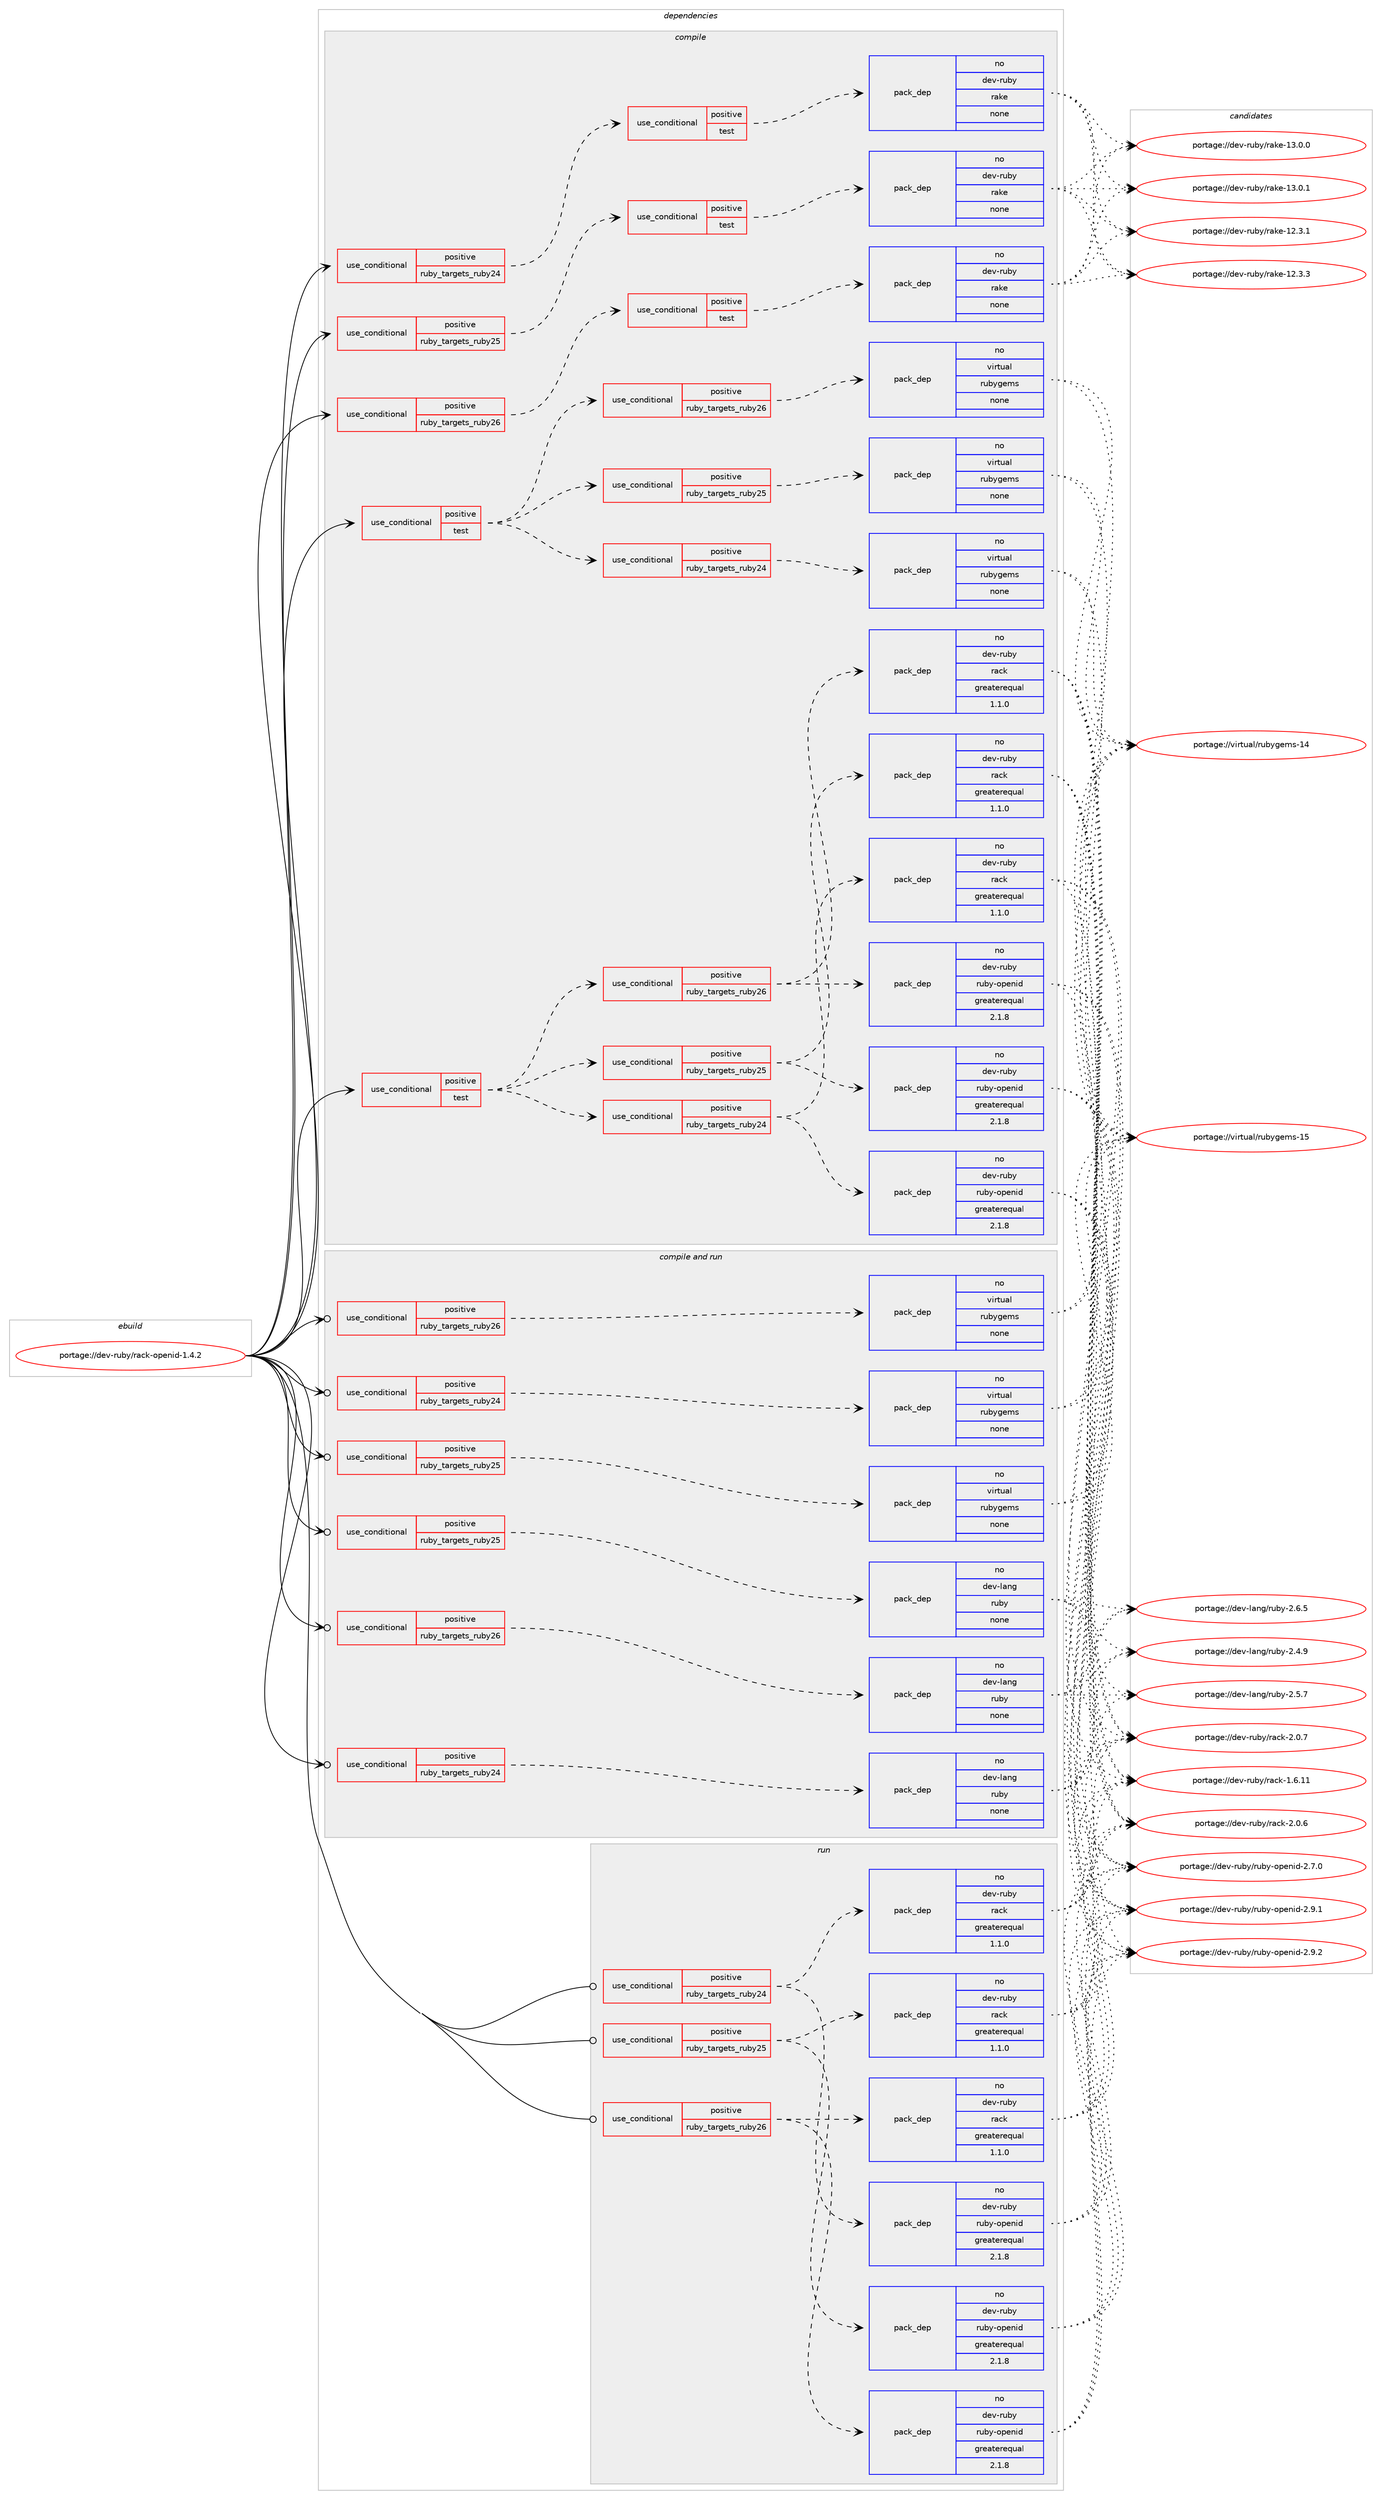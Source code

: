 digraph prolog {

# *************
# Graph options
# *************

newrank=true;
concentrate=true;
compound=true;
graph [rankdir=LR,fontname=Helvetica,fontsize=10,ranksep=1.5];#, ranksep=2.5, nodesep=0.2];
edge  [arrowhead=vee];
node  [fontname=Helvetica,fontsize=10];

# **********
# The ebuild
# **********

subgraph cluster_leftcol {
color=gray;
rank=same;
label=<<i>ebuild</i>>;
id [label="portage://dev-ruby/rack-openid-1.4.2", color=red, width=4, href="../dev-ruby/rack-openid-1.4.2.svg"];
}

# ****************
# The dependencies
# ****************

subgraph cluster_midcol {
color=gray;
label=<<i>dependencies</i>>;
subgraph cluster_compile {
fillcolor="#eeeeee";
style=filled;
label=<<i>compile</i>>;
subgraph cond59877 {
dependency235803 [label=<<TABLE BORDER="0" CELLBORDER="1" CELLSPACING="0" CELLPADDING="4"><TR><TD ROWSPAN="3" CELLPADDING="10">use_conditional</TD></TR><TR><TD>positive</TD></TR><TR><TD>ruby_targets_ruby24</TD></TR></TABLE>>, shape=none, color=red];
subgraph cond59878 {
dependency235804 [label=<<TABLE BORDER="0" CELLBORDER="1" CELLSPACING="0" CELLPADDING="4"><TR><TD ROWSPAN="3" CELLPADDING="10">use_conditional</TD></TR><TR><TD>positive</TD></TR><TR><TD>test</TD></TR></TABLE>>, shape=none, color=red];
subgraph pack172381 {
dependency235805 [label=<<TABLE BORDER="0" CELLBORDER="1" CELLSPACING="0" CELLPADDING="4" WIDTH="220"><TR><TD ROWSPAN="6" CELLPADDING="30">pack_dep</TD></TR><TR><TD WIDTH="110">no</TD></TR><TR><TD>dev-ruby</TD></TR><TR><TD>rake</TD></TR><TR><TD>none</TD></TR><TR><TD></TD></TR></TABLE>>, shape=none, color=blue];
}
dependency235804:e -> dependency235805:w [weight=20,style="dashed",arrowhead="vee"];
}
dependency235803:e -> dependency235804:w [weight=20,style="dashed",arrowhead="vee"];
}
id:e -> dependency235803:w [weight=20,style="solid",arrowhead="vee"];
subgraph cond59879 {
dependency235806 [label=<<TABLE BORDER="0" CELLBORDER="1" CELLSPACING="0" CELLPADDING="4"><TR><TD ROWSPAN="3" CELLPADDING="10">use_conditional</TD></TR><TR><TD>positive</TD></TR><TR><TD>ruby_targets_ruby25</TD></TR></TABLE>>, shape=none, color=red];
subgraph cond59880 {
dependency235807 [label=<<TABLE BORDER="0" CELLBORDER="1" CELLSPACING="0" CELLPADDING="4"><TR><TD ROWSPAN="3" CELLPADDING="10">use_conditional</TD></TR><TR><TD>positive</TD></TR><TR><TD>test</TD></TR></TABLE>>, shape=none, color=red];
subgraph pack172382 {
dependency235808 [label=<<TABLE BORDER="0" CELLBORDER="1" CELLSPACING="0" CELLPADDING="4" WIDTH="220"><TR><TD ROWSPAN="6" CELLPADDING="30">pack_dep</TD></TR><TR><TD WIDTH="110">no</TD></TR><TR><TD>dev-ruby</TD></TR><TR><TD>rake</TD></TR><TR><TD>none</TD></TR><TR><TD></TD></TR></TABLE>>, shape=none, color=blue];
}
dependency235807:e -> dependency235808:w [weight=20,style="dashed",arrowhead="vee"];
}
dependency235806:e -> dependency235807:w [weight=20,style="dashed",arrowhead="vee"];
}
id:e -> dependency235806:w [weight=20,style="solid",arrowhead="vee"];
subgraph cond59881 {
dependency235809 [label=<<TABLE BORDER="0" CELLBORDER="1" CELLSPACING="0" CELLPADDING="4"><TR><TD ROWSPAN="3" CELLPADDING="10">use_conditional</TD></TR><TR><TD>positive</TD></TR><TR><TD>ruby_targets_ruby26</TD></TR></TABLE>>, shape=none, color=red];
subgraph cond59882 {
dependency235810 [label=<<TABLE BORDER="0" CELLBORDER="1" CELLSPACING="0" CELLPADDING="4"><TR><TD ROWSPAN="3" CELLPADDING="10">use_conditional</TD></TR><TR><TD>positive</TD></TR><TR><TD>test</TD></TR></TABLE>>, shape=none, color=red];
subgraph pack172383 {
dependency235811 [label=<<TABLE BORDER="0" CELLBORDER="1" CELLSPACING="0" CELLPADDING="4" WIDTH="220"><TR><TD ROWSPAN="6" CELLPADDING="30">pack_dep</TD></TR><TR><TD WIDTH="110">no</TD></TR><TR><TD>dev-ruby</TD></TR><TR><TD>rake</TD></TR><TR><TD>none</TD></TR><TR><TD></TD></TR></TABLE>>, shape=none, color=blue];
}
dependency235810:e -> dependency235811:w [weight=20,style="dashed",arrowhead="vee"];
}
dependency235809:e -> dependency235810:w [weight=20,style="dashed",arrowhead="vee"];
}
id:e -> dependency235809:w [weight=20,style="solid",arrowhead="vee"];
subgraph cond59883 {
dependency235812 [label=<<TABLE BORDER="0" CELLBORDER="1" CELLSPACING="0" CELLPADDING="4"><TR><TD ROWSPAN="3" CELLPADDING="10">use_conditional</TD></TR><TR><TD>positive</TD></TR><TR><TD>test</TD></TR></TABLE>>, shape=none, color=red];
subgraph cond59884 {
dependency235813 [label=<<TABLE BORDER="0" CELLBORDER="1" CELLSPACING="0" CELLPADDING="4"><TR><TD ROWSPAN="3" CELLPADDING="10">use_conditional</TD></TR><TR><TD>positive</TD></TR><TR><TD>ruby_targets_ruby24</TD></TR></TABLE>>, shape=none, color=red];
subgraph pack172384 {
dependency235814 [label=<<TABLE BORDER="0" CELLBORDER="1" CELLSPACING="0" CELLPADDING="4" WIDTH="220"><TR><TD ROWSPAN="6" CELLPADDING="30">pack_dep</TD></TR><TR><TD WIDTH="110">no</TD></TR><TR><TD>dev-ruby</TD></TR><TR><TD>ruby-openid</TD></TR><TR><TD>greaterequal</TD></TR><TR><TD>2.1.8</TD></TR></TABLE>>, shape=none, color=blue];
}
dependency235813:e -> dependency235814:w [weight=20,style="dashed",arrowhead="vee"];
subgraph pack172385 {
dependency235815 [label=<<TABLE BORDER="0" CELLBORDER="1" CELLSPACING="0" CELLPADDING="4" WIDTH="220"><TR><TD ROWSPAN="6" CELLPADDING="30">pack_dep</TD></TR><TR><TD WIDTH="110">no</TD></TR><TR><TD>dev-ruby</TD></TR><TR><TD>rack</TD></TR><TR><TD>greaterequal</TD></TR><TR><TD>1.1.0</TD></TR></TABLE>>, shape=none, color=blue];
}
dependency235813:e -> dependency235815:w [weight=20,style="dashed",arrowhead="vee"];
}
dependency235812:e -> dependency235813:w [weight=20,style="dashed",arrowhead="vee"];
subgraph cond59885 {
dependency235816 [label=<<TABLE BORDER="0" CELLBORDER="1" CELLSPACING="0" CELLPADDING="4"><TR><TD ROWSPAN="3" CELLPADDING="10">use_conditional</TD></TR><TR><TD>positive</TD></TR><TR><TD>ruby_targets_ruby25</TD></TR></TABLE>>, shape=none, color=red];
subgraph pack172386 {
dependency235817 [label=<<TABLE BORDER="0" CELLBORDER="1" CELLSPACING="0" CELLPADDING="4" WIDTH="220"><TR><TD ROWSPAN="6" CELLPADDING="30">pack_dep</TD></TR><TR><TD WIDTH="110">no</TD></TR><TR><TD>dev-ruby</TD></TR><TR><TD>ruby-openid</TD></TR><TR><TD>greaterequal</TD></TR><TR><TD>2.1.8</TD></TR></TABLE>>, shape=none, color=blue];
}
dependency235816:e -> dependency235817:w [weight=20,style="dashed",arrowhead="vee"];
subgraph pack172387 {
dependency235818 [label=<<TABLE BORDER="0" CELLBORDER="1" CELLSPACING="0" CELLPADDING="4" WIDTH="220"><TR><TD ROWSPAN="6" CELLPADDING="30">pack_dep</TD></TR><TR><TD WIDTH="110">no</TD></TR><TR><TD>dev-ruby</TD></TR><TR><TD>rack</TD></TR><TR><TD>greaterequal</TD></TR><TR><TD>1.1.0</TD></TR></TABLE>>, shape=none, color=blue];
}
dependency235816:e -> dependency235818:w [weight=20,style="dashed",arrowhead="vee"];
}
dependency235812:e -> dependency235816:w [weight=20,style="dashed",arrowhead="vee"];
subgraph cond59886 {
dependency235819 [label=<<TABLE BORDER="0" CELLBORDER="1" CELLSPACING="0" CELLPADDING="4"><TR><TD ROWSPAN="3" CELLPADDING="10">use_conditional</TD></TR><TR><TD>positive</TD></TR><TR><TD>ruby_targets_ruby26</TD></TR></TABLE>>, shape=none, color=red];
subgraph pack172388 {
dependency235820 [label=<<TABLE BORDER="0" CELLBORDER="1" CELLSPACING="0" CELLPADDING="4" WIDTH="220"><TR><TD ROWSPAN="6" CELLPADDING="30">pack_dep</TD></TR><TR><TD WIDTH="110">no</TD></TR><TR><TD>dev-ruby</TD></TR><TR><TD>ruby-openid</TD></TR><TR><TD>greaterequal</TD></TR><TR><TD>2.1.8</TD></TR></TABLE>>, shape=none, color=blue];
}
dependency235819:e -> dependency235820:w [weight=20,style="dashed",arrowhead="vee"];
subgraph pack172389 {
dependency235821 [label=<<TABLE BORDER="0" CELLBORDER="1" CELLSPACING="0" CELLPADDING="4" WIDTH="220"><TR><TD ROWSPAN="6" CELLPADDING="30">pack_dep</TD></TR><TR><TD WIDTH="110">no</TD></TR><TR><TD>dev-ruby</TD></TR><TR><TD>rack</TD></TR><TR><TD>greaterequal</TD></TR><TR><TD>1.1.0</TD></TR></TABLE>>, shape=none, color=blue];
}
dependency235819:e -> dependency235821:w [weight=20,style="dashed",arrowhead="vee"];
}
dependency235812:e -> dependency235819:w [weight=20,style="dashed",arrowhead="vee"];
}
id:e -> dependency235812:w [weight=20,style="solid",arrowhead="vee"];
subgraph cond59887 {
dependency235822 [label=<<TABLE BORDER="0" CELLBORDER="1" CELLSPACING="0" CELLPADDING="4"><TR><TD ROWSPAN="3" CELLPADDING="10">use_conditional</TD></TR><TR><TD>positive</TD></TR><TR><TD>test</TD></TR></TABLE>>, shape=none, color=red];
subgraph cond59888 {
dependency235823 [label=<<TABLE BORDER="0" CELLBORDER="1" CELLSPACING="0" CELLPADDING="4"><TR><TD ROWSPAN="3" CELLPADDING="10">use_conditional</TD></TR><TR><TD>positive</TD></TR><TR><TD>ruby_targets_ruby24</TD></TR></TABLE>>, shape=none, color=red];
subgraph pack172390 {
dependency235824 [label=<<TABLE BORDER="0" CELLBORDER="1" CELLSPACING="0" CELLPADDING="4" WIDTH="220"><TR><TD ROWSPAN="6" CELLPADDING="30">pack_dep</TD></TR><TR><TD WIDTH="110">no</TD></TR><TR><TD>virtual</TD></TR><TR><TD>rubygems</TD></TR><TR><TD>none</TD></TR><TR><TD></TD></TR></TABLE>>, shape=none, color=blue];
}
dependency235823:e -> dependency235824:w [weight=20,style="dashed",arrowhead="vee"];
}
dependency235822:e -> dependency235823:w [weight=20,style="dashed",arrowhead="vee"];
subgraph cond59889 {
dependency235825 [label=<<TABLE BORDER="0" CELLBORDER="1" CELLSPACING="0" CELLPADDING="4"><TR><TD ROWSPAN="3" CELLPADDING="10">use_conditional</TD></TR><TR><TD>positive</TD></TR><TR><TD>ruby_targets_ruby25</TD></TR></TABLE>>, shape=none, color=red];
subgraph pack172391 {
dependency235826 [label=<<TABLE BORDER="0" CELLBORDER="1" CELLSPACING="0" CELLPADDING="4" WIDTH="220"><TR><TD ROWSPAN="6" CELLPADDING="30">pack_dep</TD></TR><TR><TD WIDTH="110">no</TD></TR><TR><TD>virtual</TD></TR><TR><TD>rubygems</TD></TR><TR><TD>none</TD></TR><TR><TD></TD></TR></TABLE>>, shape=none, color=blue];
}
dependency235825:e -> dependency235826:w [weight=20,style="dashed",arrowhead="vee"];
}
dependency235822:e -> dependency235825:w [weight=20,style="dashed",arrowhead="vee"];
subgraph cond59890 {
dependency235827 [label=<<TABLE BORDER="0" CELLBORDER="1" CELLSPACING="0" CELLPADDING="4"><TR><TD ROWSPAN="3" CELLPADDING="10">use_conditional</TD></TR><TR><TD>positive</TD></TR><TR><TD>ruby_targets_ruby26</TD></TR></TABLE>>, shape=none, color=red];
subgraph pack172392 {
dependency235828 [label=<<TABLE BORDER="0" CELLBORDER="1" CELLSPACING="0" CELLPADDING="4" WIDTH="220"><TR><TD ROWSPAN="6" CELLPADDING="30">pack_dep</TD></TR><TR><TD WIDTH="110">no</TD></TR><TR><TD>virtual</TD></TR><TR><TD>rubygems</TD></TR><TR><TD>none</TD></TR><TR><TD></TD></TR></TABLE>>, shape=none, color=blue];
}
dependency235827:e -> dependency235828:w [weight=20,style="dashed",arrowhead="vee"];
}
dependency235822:e -> dependency235827:w [weight=20,style="dashed",arrowhead="vee"];
}
id:e -> dependency235822:w [weight=20,style="solid",arrowhead="vee"];
}
subgraph cluster_compileandrun {
fillcolor="#eeeeee";
style=filled;
label=<<i>compile and run</i>>;
subgraph cond59891 {
dependency235829 [label=<<TABLE BORDER="0" CELLBORDER="1" CELLSPACING="0" CELLPADDING="4"><TR><TD ROWSPAN="3" CELLPADDING="10">use_conditional</TD></TR><TR><TD>positive</TD></TR><TR><TD>ruby_targets_ruby24</TD></TR></TABLE>>, shape=none, color=red];
subgraph pack172393 {
dependency235830 [label=<<TABLE BORDER="0" CELLBORDER="1" CELLSPACING="0" CELLPADDING="4" WIDTH="220"><TR><TD ROWSPAN="6" CELLPADDING="30">pack_dep</TD></TR><TR><TD WIDTH="110">no</TD></TR><TR><TD>dev-lang</TD></TR><TR><TD>ruby</TD></TR><TR><TD>none</TD></TR><TR><TD></TD></TR></TABLE>>, shape=none, color=blue];
}
dependency235829:e -> dependency235830:w [weight=20,style="dashed",arrowhead="vee"];
}
id:e -> dependency235829:w [weight=20,style="solid",arrowhead="odotvee"];
subgraph cond59892 {
dependency235831 [label=<<TABLE BORDER="0" CELLBORDER="1" CELLSPACING="0" CELLPADDING="4"><TR><TD ROWSPAN="3" CELLPADDING="10">use_conditional</TD></TR><TR><TD>positive</TD></TR><TR><TD>ruby_targets_ruby24</TD></TR></TABLE>>, shape=none, color=red];
subgraph pack172394 {
dependency235832 [label=<<TABLE BORDER="0" CELLBORDER="1" CELLSPACING="0" CELLPADDING="4" WIDTH="220"><TR><TD ROWSPAN="6" CELLPADDING="30">pack_dep</TD></TR><TR><TD WIDTH="110">no</TD></TR><TR><TD>virtual</TD></TR><TR><TD>rubygems</TD></TR><TR><TD>none</TD></TR><TR><TD></TD></TR></TABLE>>, shape=none, color=blue];
}
dependency235831:e -> dependency235832:w [weight=20,style="dashed",arrowhead="vee"];
}
id:e -> dependency235831:w [weight=20,style="solid",arrowhead="odotvee"];
subgraph cond59893 {
dependency235833 [label=<<TABLE BORDER="0" CELLBORDER="1" CELLSPACING="0" CELLPADDING="4"><TR><TD ROWSPAN="3" CELLPADDING="10">use_conditional</TD></TR><TR><TD>positive</TD></TR><TR><TD>ruby_targets_ruby25</TD></TR></TABLE>>, shape=none, color=red];
subgraph pack172395 {
dependency235834 [label=<<TABLE BORDER="0" CELLBORDER="1" CELLSPACING="0" CELLPADDING="4" WIDTH="220"><TR><TD ROWSPAN="6" CELLPADDING="30">pack_dep</TD></TR><TR><TD WIDTH="110">no</TD></TR><TR><TD>dev-lang</TD></TR><TR><TD>ruby</TD></TR><TR><TD>none</TD></TR><TR><TD></TD></TR></TABLE>>, shape=none, color=blue];
}
dependency235833:e -> dependency235834:w [weight=20,style="dashed",arrowhead="vee"];
}
id:e -> dependency235833:w [weight=20,style="solid",arrowhead="odotvee"];
subgraph cond59894 {
dependency235835 [label=<<TABLE BORDER="0" CELLBORDER="1" CELLSPACING="0" CELLPADDING="4"><TR><TD ROWSPAN="3" CELLPADDING="10">use_conditional</TD></TR><TR><TD>positive</TD></TR><TR><TD>ruby_targets_ruby25</TD></TR></TABLE>>, shape=none, color=red];
subgraph pack172396 {
dependency235836 [label=<<TABLE BORDER="0" CELLBORDER="1" CELLSPACING="0" CELLPADDING="4" WIDTH="220"><TR><TD ROWSPAN="6" CELLPADDING="30">pack_dep</TD></TR><TR><TD WIDTH="110">no</TD></TR><TR><TD>virtual</TD></TR><TR><TD>rubygems</TD></TR><TR><TD>none</TD></TR><TR><TD></TD></TR></TABLE>>, shape=none, color=blue];
}
dependency235835:e -> dependency235836:w [weight=20,style="dashed",arrowhead="vee"];
}
id:e -> dependency235835:w [weight=20,style="solid",arrowhead="odotvee"];
subgraph cond59895 {
dependency235837 [label=<<TABLE BORDER="0" CELLBORDER="1" CELLSPACING="0" CELLPADDING="4"><TR><TD ROWSPAN="3" CELLPADDING="10">use_conditional</TD></TR><TR><TD>positive</TD></TR><TR><TD>ruby_targets_ruby26</TD></TR></TABLE>>, shape=none, color=red];
subgraph pack172397 {
dependency235838 [label=<<TABLE BORDER="0" CELLBORDER="1" CELLSPACING="0" CELLPADDING="4" WIDTH="220"><TR><TD ROWSPAN="6" CELLPADDING="30">pack_dep</TD></TR><TR><TD WIDTH="110">no</TD></TR><TR><TD>dev-lang</TD></TR><TR><TD>ruby</TD></TR><TR><TD>none</TD></TR><TR><TD></TD></TR></TABLE>>, shape=none, color=blue];
}
dependency235837:e -> dependency235838:w [weight=20,style="dashed",arrowhead="vee"];
}
id:e -> dependency235837:w [weight=20,style="solid",arrowhead="odotvee"];
subgraph cond59896 {
dependency235839 [label=<<TABLE BORDER="0" CELLBORDER="1" CELLSPACING="0" CELLPADDING="4"><TR><TD ROWSPAN="3" CELLPADDING="10">use_conditional</TD></TR><TR><TD>positive</TD></TR><TR><TD>ruby_targets_ruby26</TD></TR></TABLE>>, shape=none, color=red];
subgraph pack172398 {
dependency235840 [label=<<TABLE BORDER="0" CELLBORDER="1" CELLSPACING="0" CELLPADDING="4" WIDTH="220"><TR><TD ROWSPAN="6" CELLPADDING="30">pack_dep</TD></TR><TR><TD WIDTH="110">no</TD></TR><TR><TD>virtual</TD></TR><TR><TD>rubygems</TD></TR><TR><TD>none</TD></TR><TR><TD></TD></TR></TABLE>>, shape=none, color=blue];
}
dependency235839:e -> dependency235840:w [weight=20,style="dashed",arrowhead="vee"];
}
id:e -> dependency235839:w [weight=20,style="solid",arrowhead="odotvee"];
}
subgraph cluster_run {
fillcolor="#eeeeee";
style=filled;
label=<<i>run</i>>;
subgraph cond59897 {
dependency235841 [label=<<TABLE BORDER="0" CELLBORDER="1" CELLSPACING="0" CELLPADDING="4"><TR><TD ROWSPAN="3" CELLPADDING="10">use_conditional</TD></TR><TR><TD>positive</TD></TR><TR><TD>ruby_targets_ruby24</TD></TR></TABLE>>, shape=none, color=red];
subgraph pack172399 {
dependency235842 [label=<<TABLE BORDER="0" CELLBORDER="1" CELLSPACING="0" CELLPADDING="4" WIDTH="220"><TR><TD ROWSPAN="6" CELLPADDING="30">pack_dep</TD></TR><TR><TD WIDTH="110">no</TD></TR><TR><TD>dev-ruby</TD></TR><TR><TD>ruby-openid</TD></TR><TR><TD>greaterequal</TD></TR><TR><TD>2.1.8</TD></TR></TABLE>>, shape=none, color=blue];
}
dependency235841:e -> dependency235842:w [weight=20,style="dashed",arrowhead="vee"];
subgraph pack172400 {
dependency235843 [label=<<TABLE BORDER="0" CELLBORDER="1" CELLSPACING="0" CELLPADDING="4" WIDTH="220"><TR><TD ROWSPAN="6" CELLPADDING="30">pack_dep</TD></TR><TR><TD WIDTH="110">no</TD></TR><TR><TD>dev-ruby</TD></TR><TR><TD>rack</TD></TR><TR><TD>greaterequal</TD></TR><TR><TD>1.1.0</TD></TR></TABLE>>, shape=none, color=blue];
}
dependency235841:e -> dependency235843:w [weight=20,style="dashed",arrowhead="vee"];
}
id:e -> dependency235841:w [weight=20,style="solid",arrowhead="odot"];
subgraph cond59898 {
dependency235844 [label=<<TABLE BORDER="0" CELLBORDER="1" CELLSPACING="0" CELLPADDING="4"><TR><TD ROWSPAN="3" CELLPADDING="10">use_conditional</TD></TR><TR><TD>positive</TD></TR><TR><TD>ruby_targets_ruby25</TD></TR></TABLE>>, shape=none, color=red];
subgraph pack172401 {
dependency235845 [label=<<TABLE BORDER="0" CELLBORDER="1" CELLSPACING="0" CELLPADDING="4" WIDTH="220"><TR><TD ROWSPAN="6" CELLPADDING="30">pack_dep</TD></TR><TR><TD WIDTH="110">no</TD></TR><TR><TD>dev-ruby</TD></TR><TR><TD>ruby-openid</TD></TR><TR><TD>greaterequal</TD></TR><TR><TD>2.1.8</TD></TR></TABLE>>, shape=none, color=blue];
}
dependency235844:e -> dependency235845:w [weight=20,style="dashed",arrowhead="vee"];
subgraph pack172402 {
dependency235846 [label=<<TABLE BORDER="0" CELLBORDER="1" CELLSPACING="0" CELLPADDING="4" WIDTH="220"><TR><TD ROWSPAN="6" CELLPADDING="30">pack_dep</TD></TR><TR><TD WIDTH="110">no</TD></TR><TR><TD>dev-ruby</TD></TR><TR><TD>rack</TD></TR><TR><TD>greaterequal</TD></TR><TR><TD>1.1.0</TD></TR></TABLE>>, shape=none, color=blue];
}
dependency235844:e -> dependency235846:w [weight=20,style="dashed",arrowhead="vee"];
}
id:e -> dependency235844:w [weight=20,style="solid",arrowhead="odot"];
subgraph cond59899 {
dependency235847 [label=<<TABLE BORDER="0" CELLBORDER="1" CELLSPACING="0" CELLPADDING="4"><TR><TD ROWSPAN="3" CELLPADDING="10">use_conditional</TD></TR><TR><TD>positive</TD></TR><TR><TD>ruby_targets_ruby26</TD></TR></TABLE>>, shape=none, color=red];
subgraph pack172403 {
dependency235848 [label=<<TABLE BORDER="0" CELLBORDER="1" CELLSPACING="0" CELLPADDING="4" WIDTH="220"><TR><TD ROWSPAN="6" CELLPADDING="30">pack_dep</TD></TR><TR><TD WIDTH="110">no</TD></TR><TR><TD>dev-ruby</TD></TR><TR><TD>ruby-openid</TD></TR><TR><TD>greaterequal</TD></TR><TR><TD>2.1.8</TD></TR></TABLE>>, shape=none, color=blue];
}
dependency235847:e -> dependency235848:w [weight=20,style="dashed",arrowhead="vee"];
subgraph pack172404 {
dependency235849 [label=<<TABLE BORDER="0" CELLBORDER="1" CELLSPACING="0" CELLPADDING="4" WIDTH="220"><TR><TD ROWSPAN="6" CELLPADDING="30">pack_dep</TD></TR><TR><TD WIDTH="110">no</TD></TR><TR><TD>dev-ruby</TD></TR><TR><TD>rack</TD></TR><TR><TD>greaterequal</TD></TR><TR><TD>1.1.0</TD></TR></TABLE>>, shape=none, color=blue];
}
dependency235847:e -> dependency235849:w [weight=20,style="dashed",arrowhead="vee"];
}
id:e -> dependency235847:w [weight=20,style="solid",arrowhead="odot"];
}
}

# **************
# The candidates
# **************

subgraph cluster_choices {
rank=same;
color=gray;
label=<<i>candidates</i>>;

subgraph choice172381 {
color=black;
nodesep=1;
choiceportage1001011184511411798121471149710710145495046514649 [label="portage://dev-ruby/rake-12.3.1", color=red, width=4,href="../dev-ruby/rake-12.3.1.svg"];
choiceportage1001011184511411798121471149710710145495046514651 [label="portage://dev-ruby/rake-12.3.3", color=red, width=4,href="../dev-ruby/rake-12.3.3.svg"];
choiceportage1001011184511411798121471149710710145495146484648 [label="portage://dev-ruby/rake-13.0.0", color=red, width=4,href="../dev-ruby/rake-13.0.0.svg"];
choiceportage1001011184511411798121471149710710145495146484649 [label="portage://dev-ruby/rake-13.0.1", color=red, width=4,href="../dev-ruby/rake-13.0.1.svg"];
dependency235805:e -> choiceportage1001011184511411798121471149710710145495046514649:w [style=dotted,weight="100"];
dependency235805:e -> choiceportage1001011184511411798121471149710710145495046514651:w [style=dotted,weight="100"];
dependency235805:e -> choiceportage1001011184511411798121471149710710145495146484648:w [style=dotted,weight="100"];
dependency235805:e -> choiceportage1001011184511411798121471149710710145495146484649:w [style=dotted,weight="100"];
}
subgraph choice172382 {
color=black;
nodesep=1;
choiceportage1001011184511411798121471149710710145495046514649 [label="portage://dev-ruby/rake-12.3.1", color=red, width=4,href="../dev-ruby/rake-12.3.1.svg"];
choiceportage1001011184511411798121471149710710145495046514651 [label="portage://dev-ruby/rake-12.3.3", color=red, width=4,href="../dev-ruby/rake-12.3.3.svg"];
choiceportage1001011184511411798121471149710710145495146484648 [label="portage://dev-ruby/rake-13.0.0", color=red, width=4,href="../dev-ruby/rake-13.0.0.svg"];
choiceportage1001011184511411798121471149710710145495146484649 [label="portage://dev-ruby/rake-13.0.1", color=red, width=4,href="../dev-ruby/rake-13.0.1.svg"];
dependency235808:e -> choiceportage1001011184511411798121471149710710145495046514649:w [style=dotted,weight="100"];
dependency235808:e -> choiceportage1001011184511411798121471149710710145495046514651:w [style=dotted,weight="100"];
dependency235808:e -> choiceportage1001011184511411798121471149710710145495146484648:w [style=dotted,weight="100"];
dependency235808:e -> choiceportage1001011184511411798121471149710710145495146484649:w [style=dotted,weight="100"];
}
subgraph choice172383 {
color=black;
nodesep=1;
choiceportage1001011184511411798121471149710710145495046514649 [label="portage://dev-ruby/rake-12.3.1", color=red, width=4,href="../dev-ruby/rake-12.3.1.svg"];
choiceportage1001011184511411798121471149710710145495046514651 [label="portage://dev-ruby/rake-12.3.3", color=red, width=4,href="../dev-ruby/rake-12.3.3.svg"];
choiceportage1001011184511411798121471149710710145495146484648 [label="portage://dev-ruby/rake-13.0.0", color=red, width=4,href="../dev-ruby/rake-13.0.0.svg"];
choiceportage1001011184511411798121471149710710145495146484649 [label="portage://dev-ruby/rake-13.0.1", color=red, width=4,href="../dev-ruby/rake-13.0.1.svg"];
dependency235811:e -> choiceportage1001011184511411798121471149710710145495046514649:w [style=dotted,weight="100"];
dependency235811:e -> choiceportage1001011184511411798121471149710710145495046514651:w [style=dotted,weight="100"];
dependency235811:e -> choiceportage1001011184511411798121471149710710145495146484648:w [style=dotted,weight="100"];
dependency235811:e -> choiceportage1001011184511411798121471149710710145495146484649:w [style=dotted,weight="100"];
}
subgraph choice172384 {
color=black;
nodesep=1;
choiceportage1001011184511411798121471141179812145111112101110105100455046554648 [label="portage://dev-ruby/ruby-openid-2.7.0", color=red, width=4,href="../dev-ruby/ruby-openid-2.7.0.svg"];
choiceportage1001011184511411798121471141179812145111112101110105100455046574649 [label="portage://dev-ruby/ruby-openid-2.9.1", color=red, width=4,href="../dev-ruby/ruby-openid-2.9.1.svg"];
choiceportage1001011184511411798121471141179812145111112101110105100455046574650 [label="portage://dev-ruby/ruby-openid-2.9.2", color=red, width=4,href="../dev-ruby/ruby-openid-2.9.2.svg"];
dependency235814:e -> choiceportage1001011184511411798121471141179812145111112101110105100455046554648:w [style=dotted,weight="100"];
dependency235814:e -> choiceportage1001011184511411798121471141179812145111112101110105100455046574649:w [style=dotted,weight="100"];
dependency235814:e -> choiceportage1001011184511411798121471141179812145111112101110105100455046574650:w [style=dotted,weight="100"];
}
subgraph choice172385 {
color=black;
nodesep=1;
choiceportage100101118451141179812147114979910745494654464949 [label="portage://dev-ruby/rack-1.6.11", color=red, width=4,href="../dev-ruby/rack-1.6.11.svg"];
choiceportage1001011184511411798121471149799107455046484654 [label="portage://dev-ruby/rack-2.0.6", color=red, width=4,href="../dev-ruby/rack-2.0.6.svg"];
choiceportage1001011184511411798121471149799107455046484655 [label="portage://dev-ruby/rack-2.0.7", color=red, width=4,href="../dev-ruby/rack-2.0.7.svg"];
dependency235815:e -> choiceportage100101118451141179812147114979910745494654464949:w [style=dotted,weight="100"];
dependency235815:e -> choiceportage1001011184511411798121471149799107455046484654:w [style=dotted,weight="100"];
dependency235815:e -> choiceportage1001011184511411798121471149799107455046484655:w [style=dotted,weight="100"];
}
subgraph choice172386 {
color=black;
nodesep=1;
choiceportage1001011184511411798121471141179812145111112101110105100455046554648 [label="portage://dev-ruby/ruby-openid-2.7.0", color=red, width=4,href="../dev-ruby/ruby-openid-2.7.0.svg"];
choiceportage1001011184511411798121471141179812145111112101110105100455046574649 [label="portage://dev-ruby/ruby-openid-2.9.1", color=red, width=4,href="../dev-ruby/ruby-openid-2.9.1.svg"];
choiceportage1001011184511411798121471141179812145111112101110105100455046574650 [label="portage://dev-ruby/ruby-openid-2.9.2", color=red, width=4,href="../dev-ruby/ruby-openid-2.9.2.svg"];
dependency235817:e -> choiceportage1001011184511411798121471141179812145111112101110105100455046554648:w [style=dotted,weight="100"];
dependency235817:e -> choiceportage1001011184511411798121471141179812145111112101110105100455046574649:w [style=dotted,weight="100"];
dependency235817:e -> choiceportage1001011184511411798121471141179812145111112101110105100455046574650:w [style=dotted,weight="100"];
}
subgraph choice172387 {
color=black;
nodesep=1;
choiceportage100101118451141179812147114979910745494654464949 [label="portage://dev-ruby/rack-1.6.11", color=red, width=4,href="../dev-ruby/rack-1.6.11.svg"];
choiceportage1001011184511411798121471149799107455046484654 [label="portage://dev-ruby/rack-2.0.6", color=red, width=4,href="../dev-ruby/rack-2.0.6.svg"];
choiceportage1001011184511411798121471149799107455046484655 [label="portage://dev-ruby/rack-2.0.7", color=red, width=4,href="../dev-ruby/rack-2.0.7.svg"];
dependency235818:e -> choiceportage100101118451141179812147114979910745494654464949:w [style=dotted,weight="100"];
dependency235818:e -> choiceportage1001011184511411798121471149799107455046484654:w [style=dotted,weight="100"];
dependency235818:e -> choiceportage1001011184511411798121471149799107455046484655:w [style=dotted,weight="100"];
}
subgraph choice172388 {
color=black;
nodesep=1;
choiceportage1001011184511411798121471141179812145111112101110105100455046554648 [label="portage://dev-ruby/ruby-openid-2.7.0", color=red, width=4,href="../dev-ruby/ruby-openid-2.7.0.svg"];
choiceportage1001011184511411798121471141179812145111112101110105100455046574649 [label="portage://dev-ruby/ruby-openid-2.9.1", color=red, width=4,href="../dev-ruby/ruby-openid-2.9.1.svg"];
choiceportage1001011184511411798121471141179812145111112101110105100455046574650 [label="portage://dev-ruby/ruby-openid-2.9.2", color=red, width=4,href="../dev-ruby/ruby-openid-2.9.2.svg"];
dependency235820:e -> choiceportage1001011184511411798121471141179812145111112101110105100455046554648:w [style=dotted,weight="100"];
dependency235820:e -> choiceportage1001011184511411798121471141179812145111112101110105100455046574649:w [style=dotted,weight="100"];
dependency235820:e -> choiceportage1001011184511411798121471141179812145111112101110105100455046574650:w [style=dotted,weight="100"];
}
subgraph choice172389 {
color=black;
nodesep=1;
choiceportage100101118451141179812147114979910745494654464949 [label="portage://dev-ruby/rack-1.6.11", color=red, width=4,href="../dev-ruby/rack-1.6.11.svg"];
choiceportage1001011184511411798121471149799107455046484654 [label="portage://dev-ruby/rack-2.0.6", color=red, width=4,href="../dev-ruby/rack-2.0.6.svg"];
choiceportage1001011184511411798121471149799107455046484655 [label="portage://dev-ruby/rack-2.0.7", color=red, width=4,href="../dev-ruby/rack-2.0.7.svg"];
dependency235821:e -> choiceportage100101118451141179812147114979910745494654464949:w [style=dotted,weight="100"];
dependency235821:e -> choiceportage1001011184511411798121471149799107455046484654:w [style=dotted,weight="100"];
dependency235821:e -> choiceportage1001011184511411798121471149799107455046484655:w [style=dotted,weight="100"];
}
subgraph choice172390 {
color=black;
nodesep=1;
choiceportage118105114116117971084711411798121103101109115454952 [label="portage://virtual/rubygems-14", color=red, width=4,href="../virtual/rubygems-14.svg"];
choiceportage118105114116117971084711411798121103101109115454953 [label="portage://virtual/rubygems-15", color=red, width=4,href="../virtual/rubygems-15.svg"];
dependency235824:e -> choiceportage118105114116117971084711411798121103101109115454952:w [style=dotted,weight="100"];
dependency235824:e -> choiceportage118105114116117971084711411798121103101109115454953:w [style=dotted,weight="100"];
}
subgraph choice172391 {
color=black;
nodesep=1;
choiceportage118105114116117971084711411798121103101109115454952 [label="portage://virtual/rubygems-14", color=red, width=4,href="../virtual/rubygems-14.svg"];
choiceportage118105114116117971084711411798121103101109115454953 [label="portage://virtual/rubygems-15", color=red, width=4,href="../virtual/rubygems-15.svg"];
dependency235826:e -> choiceportage118105114116117971084711411798121103101109115454952:w [style=dotted,weight="100"];
dependency235826:e -> choiceportage118105114116117971084711411798121103101109115454953:w [style=dotted,weight="100"];
}
subgraph choice172392 {
color=black;
nodesep=1;
choiceportage118105114116117971084711411798121103101109115454952 [label="portage://virtual/rubygems-14", color=red, width=4,href="../virtual/rubygems-14.svg"];
choiceportage118105114116117971084711411798121103101109115454953 [label="portage://virtual/rubygems-15", color=red, width=4,href="../virtual/rubygems-15.svg"];
dependency235828:e -> choiceportage118105114116117971084711411798121103101109115454952:w [style=dotted,weight="100"];
dependency235828:e -> choiceportage118105114116117971084711411798121103101109115454953:w [style=dotted,weight="100"];
}
subgraph choice172393 {
color=black;
nodesep=1;
choiceportage10010111845108971101034711411798121455046524657 [label="portage://dev-lang/ruby-2.4.9", color=red, width=4,href="../dev-lang/ruby-2.4.9.svg"];
choiceportage10010111845108971101034711411798121455046534655 [label="portage://dev-lang/ruby-2.5.7", color=red, width=4,href="../dev-lang/ruby-2.5.7.svg"];
choiceportage10010111845108971101034711411798121455046544653 [label="portage://dev-lang/ruby-2.6.5", color=red, width=4,href="../dev-lang/ruby-2.6.5.svg"];
dependency235830:e -> choiceportage10010111845108971101034711411798121455046524657:w [style=dotted,weight="100"];
dependency235830:e -> choiceportage10010111845108971101034711411798121455046534655:w [style=dotted,weight="100"];
dependency235830:e -> choiceportage10010111845108971101034711411798121455046544653:w [style=dotted,weight="100"];
}
subgraph choice172394 {
color=black;
nodesep=1;
choiceportage118105114116117971084711411798121103101109115454952 [label="portage://virtual/rubygems-14", color=red, width=4,href="../virtual/rubygems-14.svg"];
choiceportage118105114116117971084711411798121103101109115454953 [label="portage://virtual/rubygems-15", color=red, width=4,href="../virtual/rubygems-15.svg"];
dependency235832:e -> choiceportage118105114116117971084711411798121103101109115454952:w [style=dotted,weight="100"];
dependency235832:e -> choiceportage118105114116117971084711411798121103101109115454953:w [style=dotted,weight="100"];
}
subgraph choice172395 {
color=black;
nodesep=1;
choiceportage10010111845108971101034711411798121455046524657 [label="portage://dev-lang/ruby-2.4.9", color=red, width=4,href="../dev-lang/ruby-2.4.9.svg"];
choiceportage10010111845108971101034711411798121455046534655 [label="portage://dev-lang/ruby-2.5.7", color=red, width=4,href="../dev-lang/ruby-2.5.7.svg"];
choiceportage10010111845108971101034711411798121455046544653 [label="portage://dev-lang/ruby-2.6.5", color=red, width=4,href="../dev-lang/ruby-2.6.5.svg"];
dependency235834:e -> choiceportage10010111845108971101034711411798121455046524657:w [style=dotted,weight="100"];
dependency235834:e -> choiceportage10010111845108971101034711411798121455046534655:w [style=dotted,weight="100"];
dependency235834:e -> choiceportage10010111845108971101034711411798121455046544653:w [style=dotted,weight="100"];
}
subgraph choice172396 {
color=black;
nodesep=1;
choiceportage118105114116117971084711411798121103101109115454952 [label="portage://virtual/rubygems-14", color=red, width=4,href="../virtual/rubygems-14.svg"];
choiceportage118105114116117971084711411798121103101109115454953 [label="portage://virtual/rubygems-15", color=red, width=4,href="../virtual/rubygems-15.svg"];
dependency235836:e -> choiceportage118105114116117971084711411798121103101109115454952:w [style=dotted,weight="100"];
dependency235836:e -> choiceportage118105114116117971084711411798121103101109115454953:w [style=dotted,weight="100"];
}
subgraph choice172397 {
color=black;
nodesep=1;
choiceportage10010111845108971101034711411798121455046524657 [label="portage://dev-lang/ruby-2.4.9", color=red, width=4,href="../dev-lang/ruby-2.4.9.svg"];
choiceportage10010111845108971101034711411798121455046534655 [label="portage://dev-lang/ruby-2.5.7", color=red, width=4,href="../dev-lang/ruby-2.5.7.svg"];
choiceportage10010111845108971101034711411798121455046544653 [label="portage://dev-lang/ruby-2.6.5", color=red, width=4,href="../dev-lang/ruby-2.6.5.svg"];
dependency235838:e -> choiceportage10010111845108971101034711411798121455046524657:w [style=dotted,weight="100"];
dependency235838:e -> choiceportage10010111845108971101034711411798121455046534655:w [style=dotted,weight="100"];
dependency235838:e -> choiceportage10010111845108971101034711411798121455046544653:w [style=dotted,weight="100"];
}
subgraph choice172398 {
color=black;
nodesep=1;
choiceportage118105114116117971084711411798121103101109115454952 [label="portage://virtual/rubygems-14", color=red, width=4,href="../virtual/rubygems-14.svg"];
choiceportage118105114116117971084711411798121103101109115454953 [label="portage://virtual/rubygems-15", color=red, width=4,href="../virtual/rubygems-15.svg"];
dependency235840:e -> choiceportage118105114116117971084711411798121103101109115454952:w [style=dotted,weight="100"];
dependency235840:e -> choiceportage118105114116117971084711411798121103101109115454953:w [style=dotted,weight="100"];
}
subgraph choice172399 {
color=black;
nodesep=1;
choiceportage1001011184511411798121471141179812145111112101110105100455046554648 [label="portage://dev-ruby/ruby-openid-2.7.0", color=red, width=4,href="../dev-ruby/ruby-openid-2.7.0.svg"];
choiceportage1001011184511411798121471141179812145111112101110105100455046574649 [label="portage://dev-ruby/ruby-openid-2.9.1", color=red, width=4,href="../dev-ruby/ruby-openid-2.9.1.svg"];
choiceportage1001011184511411798121471141179812145111112101110105100455046574650 [label="portage://dev-ruby/ruby-openid-2.9.2", color=red, width=4,href="../dev-ruby/ruby-openid-2.9.2.svg"];
dependency235842:e -> choiceportage1001011184511411798121471141179812145111112101110105100455046554648:w [style=dotted,weight="100"];
dependency235842:e -> choiceportage1001011184511411798121471141179812145111112101110105100455046574649:w [style=dotted,weight="100"];
dependency235842:e -> choiceportage1001011184511411798121471141179812145111112101110105100455046574650:w [style=dotted,weight="100"];
}
subgraph choice172400 {
color=black;
nodesep=1;
choiceportage100101118451141179812147114979910745494654464949 [label="portage://dev-ruby/rack-1.6.11", color=red, width=4,href="../dev-ruby/rack-1.6.11.svg"];
choiceportage1001011184511411798121471149799107455046484654 [label="portage://dev-ruby/rack-2.0.6", color=red, width=4,href="../dev-ruby/rack-2.0.6.svg"];
choiceportage1001011184511411798121471149799107455046484655 [label="portage://dev-ruby/rack-2.0.7", color=red, width=4,href="../dev-ruby/rack-2.0.7.svg"];
dependency235843:e -> choiceportage100101118451141179812147114979910745494654464949:w [style=dotted,weight="100"];
dependency235843:e -> choiceportage1001011184511411798121471149799107455046484654:w [style=dotted,weight="100"];
dependency235843:e -> choiceportage1001011184511411798121471149799107455046484655:w [style=dotted,weight="100"];
}
subgraph choice172401 {
color=black;
nodesep=1;
choiceportage1001011184511411798121471141179812145111112101110105100455046554648 [label="portage://dev-ruby/ruby-openid-2.7.0", color=red, width=4,href="../dev-ruby/ruby-openid-2.7.0.svg"];
choiceportage1001011184511411798121471141179812145111112101110105100455046574649 [label="portage://dev-ruby/ruby-openid-2.9.1", color=red, width=4,href="../dev-ruby/ruby-openid-2.9.1.svg"];
choiceportage1001011184511411798121471141179812145111112101110105100455046574650 [label="portage://dev-ruby/ruby-openid-2.9.2", color=red, width=4,href="../dev-ruby/ruby-openid-2.9.2.svg"];
dependency235845:e -> choiceportage1001011184511411798121471141179812145111112101110105100455046554648:w [style=dotted,weight="100"];
dependency235845:e -> choiceportage1001011184511411798121471141179812145111112101110105100455046574649:w [style=dotted,weight="100"];
dependency235845:e -> choiceportage1001011184511411798121471141179812145111112101110105100455046574650:w [style=dotted,weight="100"];
}
subgraph choice172402 {
color=black;
nodesep=1;
choiceportage100101118451141179812147114979910745494654464949 [label="portage://dev-ruby/rack-1.6.11", color=red, width=4,href="../dev-ruby/rack-1.6.11.svg"];
choiceportage1001011184511411798121471149799107455046484654 [label="portage://dev-ruby/rack-2.0.6", color=red, width=4,href="../dev-ruby/rack-2.0.6.svg"];
choiceportage1001011184511411798121471149799107455046484655 [label="portage://dev-ruby/rack-2.0.7", color=red, width=4,href="../dev-ruby/rack-2.0.7.svg"];
dependency235846:e -> choiceportage100101118451141179812147114979910745494654464949:w [style=dotted,weight="100"];
dependency235846:e -> choiceportage1001011184511411798121471149799107455046484654:w [style=dotted,weight="100"];
dependency235846:e -> choiceportage1001011184511411798121471149799107455046484655:w [style=dotted,weight="100"];
}
subgraph choice172403 {
color=black;
nodesep=1;
choiceportage1001011184511411798121471141179812145111112101110105100455046554648 [label="portage://dev-ruby/ruby-openid-2.7.0", color=red, width=4,href="../dev-ruby/ruby-openid-2.7.0.svg"];
choiceportage1001011184511411798121471141179812145111112101110105100455046574649 [label="portage://dev-ruby/ruby-openid-2.9.1", color=red, width=4,href="../dev-ruby/ruby-openid-2.9.1.svg"];
choiceportage1001011184511411798121471141179812145111112101110105100455046574650 [label="portage://dev-ruby/ruby-openid-2.9.2", color=red, width=4,href="../dev-ruby/ruby-openid-2.9.2.svg"];
dependency235848:e -> choiceportage1001011184511411798121471141179812145111112101110105100455046554648:w [style=dotted,weight="100"];
dependency235848:e -> choiceportage1001011184511411798121471141179812145111112101110105100455046574649:w [style=dotted,weight="100"];
dependency235848:e -> choiceportage1001011184511411798121471141179812145111112101110105100455046574650:w [style=dotted,weight="100"];
}
subgraph choice172404 {
color=black;
nodesep=1;
choiceportage100101118451141179812147114979910745494654464949 [label="portage://dev-ruby/rack-1.6.11", color=red, width=4,href="../dev-ruby/rack-1.6.11.svg"];
choiceportage1001011184511411798121471149799107455046484654 [label="portage://dev-ruby/rack-2.0.6", color=red, width=4,href="../dev-ruby/rack-2.0.6.svg"];
choiceportage1001011184511411798121471149799107455046484655 [label="portage://dev-ruby/rack-2.0.7", color=red, width=4,href="../dev-ruby/rack-2.0.7.svg"];
dependency235849:e -> choiceportage100101118451141179812147114979910745494654464949:w [style=dotted,weight="100"];
dependency235849:e -> choiceportage1001011184511411798121471149799107455046484654:w [style=dotted,weight="100"];
dependency235849:e -> choiceportage1001011184511411798121471149799107455046484655:w [style=dotted,weight="100"];
}
}

}
